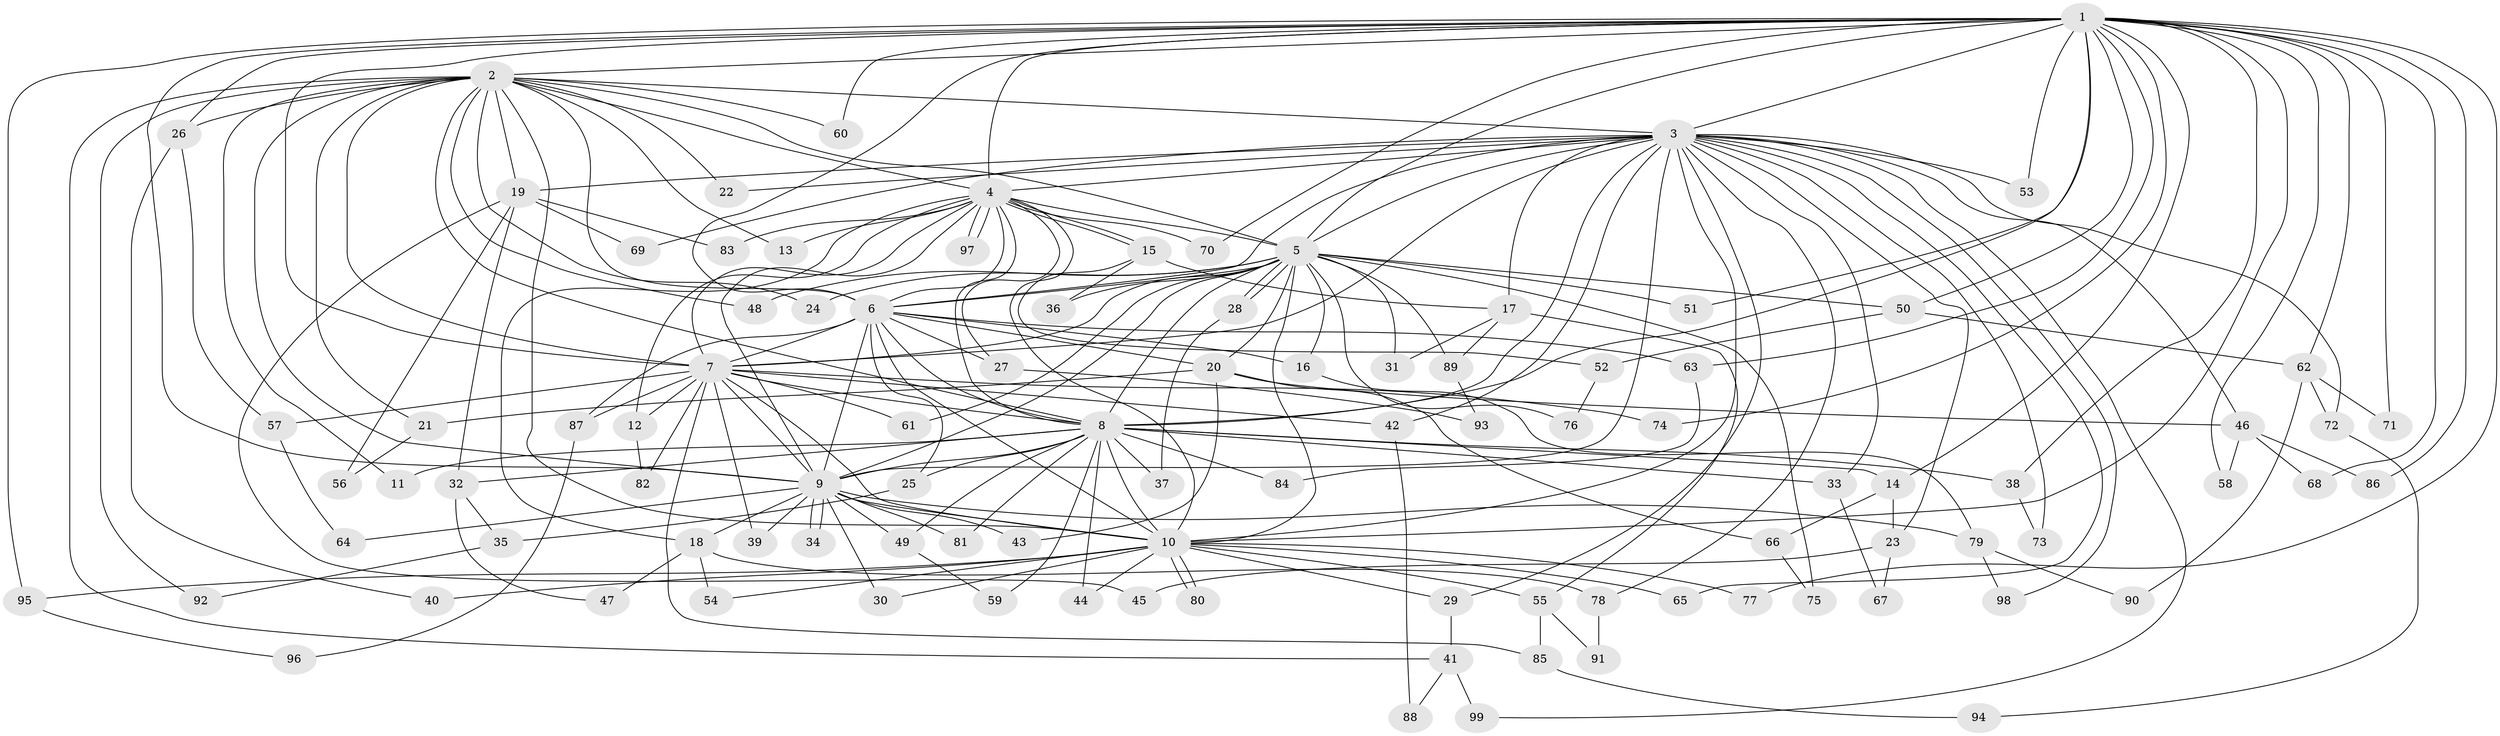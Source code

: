 // coarse degree distribution, {21: 0.01694915254237288, 19: 0.01694915254237288, 25: 0.01694915254237288, 17: 0.03389830508474576, 22: 0.01694915254237288, 12: 0.01694915254237288, 16: 0.01694915254237288, 18: 0.01694915254237288, 2: 0.4576271186440678, 3: 0.1864406779661017, 5: 0.05084745762711865, 9: 0.01694915254237288, 6: 0.01694915254237288, 7: 0.01694915254237288, 4: 0.0847457627118644, 1: 0.01694915254237288}
// Generated by graph-tools (version 1.1) at 2025/17/03/04/25 18:17:56]
// undirected, 99 vertices, 223 edges
graph export_dot {
graph [start="1"]
  node [color=gray90,style=filled];
  1;
  2;
  3;
  4;
  5;
  6;
  7;
  8;
  9;
  10;
  11;
  12;
  13;
  14;
  15;
  16;
  17;
  18;
  19;
  20;
  21;
  22;
  23;
  24;
  25;
  26;
  27;
  28;
  29;
  30;
  31;
  32;
  33;
  34;
  35;
  36;
  37;
  38;
  39;
  40;
  41;
  42;
  43;
  44;
  45;
  46;
  47;
  48;
  49;
  50;
  51;
  52;
  53;
  54;
  55;
  56;
  57;
  58;
  59;
  60;
  61;
  62;
  63;
  64;
  65;
  66;
  67;
  68;
  69;
  70;
  71;
  72;
  73;
  74;
  75;
  76;
  77;
  78;
  79;
  80;
  81;
  82;
  83;
  84;
  85;
  86;
  87;
  88;
  89;
  90;
  91;
  92;
  93;
  94;
  95;
  96;
  97;
  98;
  99;
  1 -- 2;
  1 -- 3;
  1 -- 4;
  1 -- 5;
  1 -- 6;
  1 -- 7;
  1 -- 8;
  1 -- 9;
  1 -- 10;
  1 -- 14;
  1 -- 26;
  1 -- 38;
  1 -- 50;
  1 -- 51;
  1 -- 53;
  1 -- 58;
  1 -- 60;
  1 -- 62;
  1 -- 63;
  1 -- 68;
  1 -- 70;
  1 -- 71;
  1 -- 74;
  1 -- 77;
  1 -- 86;
  1 -- 95;
  2 -- 3;
  2 -- 4;
  2 -- 5;
  2 -- 6;
  2 -- 7;
  2 -- 8;
  2 -- 9;
  2 -- 10;
  2 -- 11;
  2 -- 13;
  2 -- 19;
  2 -- 21;
  2 -- 22;
  2 -- 24;
  2 -- 26;
  2 -- 41;
  2 -- 48;
  2 -- 60;
  2 -- 92;
  3 -- 4;
  3 -- 5;
  3 -- 6;
  3 -- 7;
  3 -- 8;
  3 -- 9;
  3 -- 10;
  3 -- 17;
  3 -- 19;
  3 -- 22;
  3 -- 23;
  3 -- 29;
  3 -- 33;
  3 -- 42;
  3 -- 46;
  3 -- 53;
  3 -- 65;
  3 -- 69;
  3 -- 72;
  3 -- 73;
  3 -- 78;
  3 -- 98;
  3 -- 99;
  4 -- 5;
  4 -- 6;
  4 -- 7;
  4 -- 8;
  4 -- 9;
  4 -- 10;
  4 -- 12;
  4 -- 13;
  4 -- 15;
  4 -- 15;
  4 -- 18;
  4 -- 27;
  4 -- 70;
  4 -- 83;
  4 -- 97;
  4 -- 97;
  5 -- 6;
  5 -- 7;
  5 -- 8;
  5 -- 9;
  5 -- 10;
  5 -- 16;
  5 -- 20;
  5 -- 24;
  5 -- 28;
  5 -- 28;
  5 -- 31;
  5 -- 36;
  5 -- 48;
  5 -- 50;
  5 -- 51;
  5 -- 61;
  5 -- 75;
  5 -- 76;
  5 -- 89;
  6 -- 7;
  6 -- 8;
  6 -- 9;
  6 -- 10;
  6 -- 16;
  6 -- 20;
  6 -- 25;
  6 -- 27;
  6 -- 63;
  6 -- 87;
  7 -- 8;
  7 -- 9;
  7 -- 10;
  7 -- 12;
  7 -- 39;
  7 -- 42;
  7 -- 57;
  7 -- 61;
  7 -- 74;
  7 -- 82;
  7 -- 85;
  7 -- 87;
  8 -- 9;
  8 -- 10;
  8 -- 11;
  8 -- 14;
  8 -- 25;
  8 -- 32;
  8 -- 33;
  8 -- 37;
  8 -- 38;
  8 -- 44;
  8 -- 49;
  8 -- 59;
  8 -- 81;
  8 -- 84;
  9 -- 10;
  9 -- 18;
  9 -- 30;
  9 -- 34;
  9 -- 34;
  9 -- 39;
  9 -- 43;
  9 -- 49;
  9 -- 64;
  9 -- 79;
  9 -- 81;
  10 -- 29;
  10 -- 30;
  10 -- 40;
  10 -- 44;
  10 -- 54;
  10 -- 55;
  10 -- 65;
  10 -- 77;
  10 -- 80;
  10 -- 80;
  10 -- 95;
  12 -- 82;
  14 -- 23;
  14 -- 66;
  15 -- 17;
  15 -- 36;
  15 -- 52;
  16 -- 79;
  17 -- 31;
  17 -- 55;
  17 -- 89;
  18 -- 47;
  18 -- 54;
  18 -- 78;
  19 -- 32;
  19 -- 45;
  19 -- 56;
  19 -- 69;
  19 -- 83;
  20 -- 21;
  20 -- 43;
  20 -- 46;
  20 -- 66;
  21 -- 56;
  23 -- 45;
  23 -- 67;
  25 -- 35;
  26 -- 40;
  26 -- 57;
  27 -- 93;
  28 -- 37;
  29 -- 41;
  32 -- 35;
  32 -- 47;
  33 -- 67;
  35 -- 92;
  38 -- 73;
  41 -- 88;
  41 -- 99;
  42 -- 88;
  46 -- 58;
  46 -- 68;
  46 -- 86;
  49 -- 59;
  50 -- 52;
  50 -- 62;
  52 -- 76;
  55 -- 85;
  55 -- 91;
  57 -- 64;
  62 -- 71;
  62 -- 72;
  62 -- 90;
  63 -- 84;
  66 -- 75;
  72 -- 94;
  78 -- 91;
  79 -- 90;
  79 -- 98;
  85 -- 94;
  87 -- 96;
  89 -- 93;
  95 -- 96;
}
